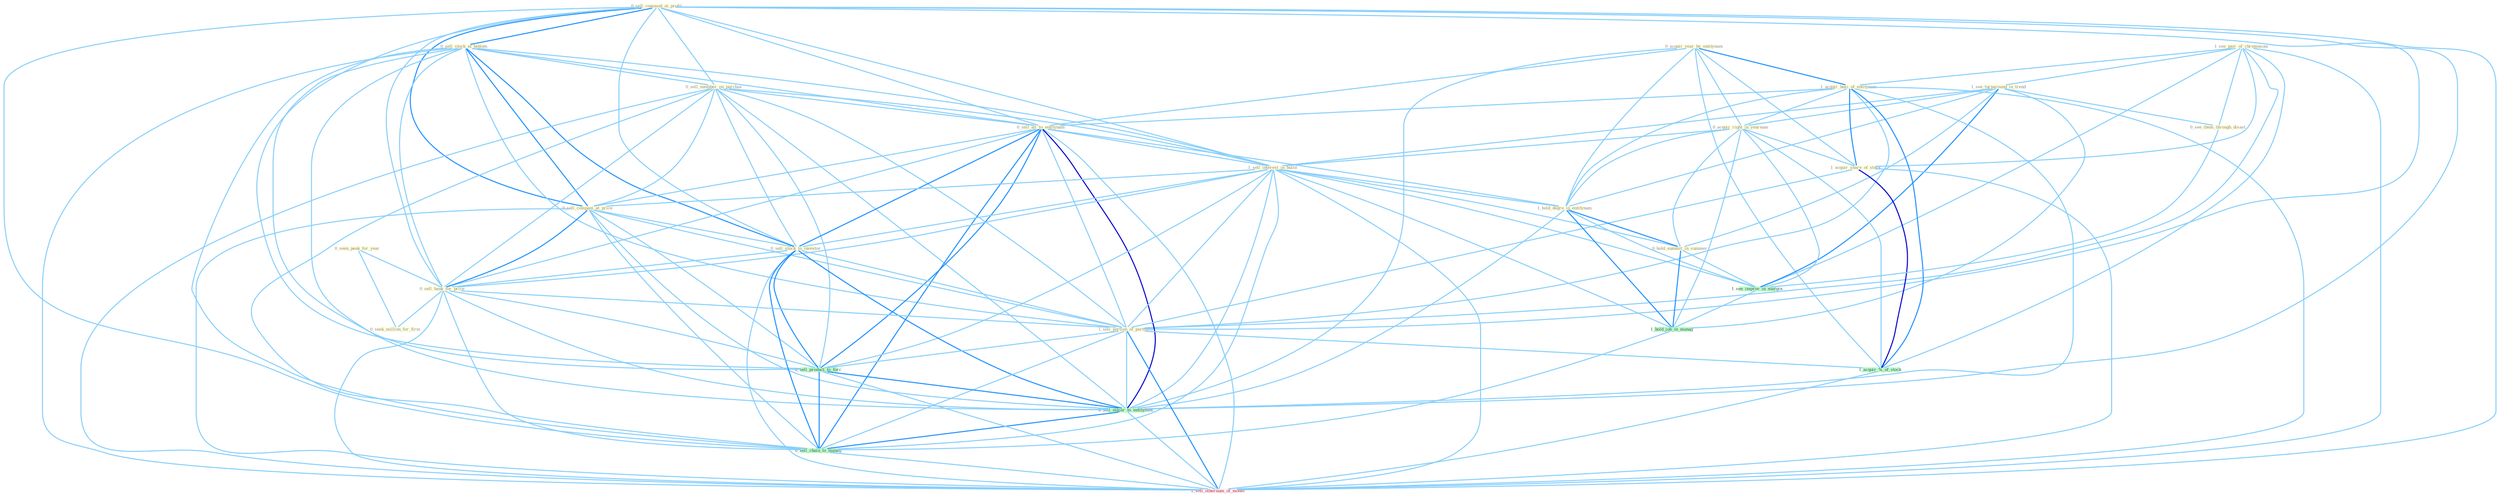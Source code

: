 Graph G{ 
    node
    [shape=polygon,style=filled,width=.5,height=.06,color="#BDFCC9",fixedsize=true,fontsize=4,
    fontcolor="#2f4f4f"];
    {node
    [color="#ffffe0", fontcolor="#8b7d6b"] "0_acquir_year_by_entitynam " "1_see_pair_of_chromosom " "1_see_turnaround_in_trend " "0_sell_commod_at_profit " "0_sell_stock_at_bottom " "1_acquir_busi_of_entitynam " "0_sell_member_on_purchas " "0_sell_all_to_entitynam " "0_acquir_right_in_yearnum " "1_acquir_share_of_stock " "0_seen_peak_for_year " "1_sell_interest_in_build " "0_sell_compani_at_price " "1_hold_degre_in_entitynam " "0_sell_stock_to_investor " "0_see_them_through_disast " "0_sell_bank_for_price " "0_seek_million_for_firm " "0_hold_summit_in_summer " "1_sell_portion_of_portfolio "}
{node [color="#fff0f5", fontcolor="#b22222"] "1_sell_othernum_of_model "}
edge [color="#B0E2FF"];

	"0_acquir_year_by_entitynam " -- "1_acquir_busi_of_entitynam " [w="2", color="#1e90ff" , len=0.8];
	"0_acquir_year_by_entitynam " -- "0_sell_all_to_entitynam " [w="1", color="#87cefa" ];
	"0_acquir_year_by_entitynam " -- "0_acquir_right_in_yearnum " [w="1", color="#87cefa" ];
	"0_acquir_year_by_entitynam " -- "1_acquir_share_of_stock " [w="1", color="#87cefa" ];
	"0_acquir_year_by_entitynam " -- "1_hold_degre_in_entitynam " [w="1", color="#87cefa" ];
	"0_acquir_year_by_entitynam " -- "1_acquir_%_of_stock " [w="1", color="#87cefa" ];
	"0_acquir_year_by_entitynam " -- "0_sell_major_to_entitynam " [w="1", color="#87cefa" ];
	"1_see_pair_of_chromosom " -- "1_see_turnaround_in_trend " [w="1", color="#87cefa" ];
	"1_see_pair_of_chromosom " -- "1_acquir_busi_of_entitynam " [w="1", color="#87cefa" ];
	"1_see_pair_of_chromosom " -- "1_acquir_share_of_stock " [w="1", color="#87cefa" ];
	"1_see_pair_of_chromosom " -- "0_see_them_through_disast " [w="1", color="#87cefa" ];
	"1_see_pair_of_chromosom " -- "1_sell_portion_of_portfolio " [w="1", color="#87cefa" ];
	"1_see_pair_of_chromosom " -- "1_see_improv_in_margin " [w="1", color="#87cefa" ];
	"1_see_pair_of_chromosom " -- "1_acquir_%_of_stock " [w="1", color="#87cefa" ];
	"1_see_pair_of_chromosom " -- "1_sell_othernum_of_model " [w="1", color="#87cefa" ];
	"1_see_turnaround_in_trend " -- "0_acquir_right_in_yearnum " [w="1", color="#87cefa" ];
	"1_see_turnaround_in_trend " -- "1_sell_interest_in_build " [w="1", color="#87cefa" ];
	"1_see_turnaround_in_trend " -- "1_hold_degre_in_entitynam " [w="1", color="#87cefa" ];
	"1_see_turnaround_in_trend " -- "0_see_them_through_disast " [w="1", color="#87cefa" ];
	"1_see_turnaround_in_trend " -- "0_hold_summit_in_summer " [w="1", color="#87cefa" ];
	"1_see_turnaround_in_trend " -- "1_see_improv_in_margin " [w="2", color="#1e90ff" , len=0.8];
	"1_see_turnaround_in_trend " -- "1_hold_job_in_manag " [w="1", color="#87cefa" ];
	"0_sell_commod_at_profit " -- "0_sell_stock_at_bottom " [w="2", color="#1e90ff" , len=0.8];
	"0_sell_commod_at_profit " -- "0_sell_member_on_purchas " [w="1", color="#87cefa" ];
	"0_sell_commod_at_profit " -- "0_sell_all_to_entitynam " [w="1", color="#87cefa" ];
	"0_sell_commod_at_profit " -- "1_sell_interest_in_build " [w="1", color="#87cefa" ];
	"0_sell_commod_at_profit " -- "0_sell_compani_at_price " [w="2", color="#1e90ff" , len=0.8];
	"0_sell_commod_at_profit " -- "0_sell_stock_to_investor " [w="1", color="#87cefa" ];
	"0_sell_commod_at_profit " -- "0_sell_bank_for_price " [w="1", color="#87cefa" ];
	"0_sell_commod_at_profit " -- "1_sell_portion_of_portfolio " [w="1", color="#87cefa" ];
	"0_sell_commod_at_profit " -- "0_sell_product_to_forc " [w="1", color="#87cefa" ];
	"0_sell_commod_at_profit " -- "0_sell_major_to_entitynam " [w="1", color="#87cefa" ];
	"0_sell_commod_at_profit " -- "0_sell_chain_to_manag " [w="1", color="#87cefa" ];
	"0_sell_commod_at_profit " -- "1_sell_othernum_of_model " [w="1", color="#87cefa" ];
	"0_sell_stock_at_bottom " -- "0_sell_member_on_purchas " [w="1", color="#87cefa" ];
	"0_sell_stock_at_bottom " -- "0_sell_all_to_entitynam " [w="1", color="#87cefa" ];
	"0_sell_stock_at_bottom " -- "1_sell_interest_in_build " [w="1", color="#87cefa" ];
	"0_sell_stock_at_bottom " -- "0_sell_compani_at_price " [w="2", color="#1e90ff" , len=0.8];
	"0_sell_stock_at_bottom " -- "0_sell_stock_to_investor " [w="2", color="#1e90ff" , len=0.8];
	"0_sell_stock_at_bottom " -- "0_sell_bank_for_price " [w="1", color="#87cefa" ];
	"0_sell_stock_at_bottom " -- "1_sell_portion_of_portfolio " [w="1", color="#87cefa" ];
	"0_sell_stock_at_bottom " -- "0_sell_product_to_forc " [w="1", color="#87cefa" ];
	"0_sell_stock_at_bottom " -- "0_sell_major_to_entitynam " [w="1", color="#87cefa" ];
	"0_sell_stock_at_bottom " -- "0_sell_chain_to_manag " [w="1", color="#87cefa" ];
	"0_sell_stock_at_bottom " -- "1_sell_othernum_of_model " [w="1", color="#87cefa" ];
	"1_acquir_busi_of_entitynam " -- "0_sell_all_to_entitynam " [w="1", color="#87cefa" ];
	"1_acquir_busi_of_entitynam " -- "0_acquir_right_in_yearnum " [w="1", color="#87cefa" ];
	"1_acquir_busi_of_entitynam " -- "1_acquir_share_of_stock " [w="2", color="#1e90ff" , len=0.8];
	"1_acquir_busi_of_entitynam " -- "1_hold_degre_in_entitynam " [w="1", color="#87cefa" ];
	"1_acquir_busi_of_entitynam " -- "1_sell_portion_of_portfolio " [w="1", color="#87cefa" ];
	"1_acquir_busi_of_entitynam " -- "1_acquir_%_of_stock " [w="2", color="#1e90ff" , len=0.8];
	"1_acquir_busi_of_entitynam " -- "0_sell_major_to_entitynam " [w="1", color="#87cefa" ];
	"1_acquir_busi_of_entitynam " -- "1_sell_othernum_of_model " [w="1", color="#87cefa" ];
	"0_sell_member_on_purchas " -- "0_sell_all_to_entitynam " [w="1", color="#87cefa" ];
	"0_sell_member_on_purchas " -- "1_sell_interest_in_build " [w="1", color="#87cefa" ];
	"0_sell_member_on_purchas " -- "0_sell_compani_at_price " [w="1", color="#87cefa" ];
	"0_sell_member_on_purchas " -- "0_sell_stock_to_investor " [w="1", color="#87cefa" ];
	"0_sell_member_on_purchas " -- "0_sell_bank_for_price " [w="1", color="#87cefa" ];
	"0_sell_member_on_purchas " -- "1_sell_portion_of_portfolio " [w="1", color="#87cefa" ];
	"0_sell_member_on_purchas " -- "0_sell_product_to_forc " [w="1", color="#87cefa" ];
	"0_sell_member_on_purchas " -- "0_sell_major_to_entitynam " [w="1", color="#87cefa" ];
	"0_sell_member_on_purchas " -- "0_sell_chain_to_manag " [w="1", color="#87cefa" ];
	"0_sell_member_on_purchas " -- "1_sell_othernum_of_model " [w="1", color="#87cefa" ];
	"0_sell_all_to_entitynam " -- "1_sell_interest_in_build " [w="1", color="#87cefa" ];
	"0_sell_all_to_entitynam " -- "0_sell_compani_at_price " [w="1", color="#87cefa" ];
	"0_sell_all_to_entitynam " -- "1_hold_degre_in_entitynam " [w="1", color="#87cefa" ];
	"0_sell_all_to_entitynam " -- "0_sell_stock_to_investor " [w="2", color="#1e90ff" , len=0.8];
	"0_sell_all_to_entitynam " -- "0_sell_bank_for_price " [w="1", color="#87cefa" ];
	"0_sell_all_to_entitynam " -- "1_sell_portion_of_portfolio " [w="1", color="#87cefa" ];
	"0_sell_all_to_entitynam " -- "0_sell_product_to_forc " [w="2", color="#1e90ff" , len=0.8];
	"0_sell_all_to_entitynam " -- "0_sell_major_to_entitynam " [w="3", color="#0000cd" , len=0.6];
	"0_sell_all_to_entitynam " -- "0_sell_chain_to_manag " [w="2", color="#1e90ff" , len=0.8];
	"0_sell_all_to_entitynam " -- "1_sell_othernum_of_model " [w="1", color="#87cefa" ];
	"0_acquir_right_in_yearnum " -- "1_acquir_share_of_stock " [w="1", color="#87cefa" ];
	"0_acquir_right_in_yearnum " -- "1_sell_interest_in_build " [w="1", color="#87cefa" ];
	"0_acquir_right_in_yearnum " -- "1_hold_degre_in_entitynam " [w="1", color="#87cefa" ];
	"0_acquir_right_in_yearnum " -- "0_hold_summit_in_summer " [w="1", color="#87cefa" ];
	"0_acquir_right_in_yearnum " -- "1_see_improv_in_margin " [w="1", color="#87cefa" ];
	"0_acquir_right_in_yearnum " -- "1_acquir_%_of_stock " [w="1", color="#87cefa" ];
	"0_acquir_right_in_yearnum " -- "1_hold_job_in_manag " [w="1", color="#87cefa" ];
	"1_acquir_share_of_stock " -- "1_sell_portion_of_portfolio " [w="1", color="#87cefa" ];
	"1_acquir_share_of_stock " -- "1_acquir_%_of_stock " [w="3", color="#0000cd" , len=0.6];
	"1_acquir_share_of_stock " -- "1_sell_othernum_of_model " [w="1", color="#87cefa" ];
	"0_seen_peak_for_year " -- "0_sell_bank_for_price " [w="1", color="#87cefa" ];
	"0_seen_peak_for_year " -- "0_seek_million_for_firm " [w="1", color="#87cefa" ];
	"1_sell_interest_in_build " -- "0_sell_compani_at_price " [w="1", color="#87cefa" ];
	"1_sell_interest_in_build " -- "1_hold_degre_in_entitynam " [w="1", color="#87cefa" ];
	"1_sell_interest_in_build " -- "0_sell_stock_to_investor " [w="1", color="#87cefa" ];
	"1_sell_interest_in_build " -- "0_sell_bank_for_price " [w="1", color="#87cefa" ];
	"1_sell_interest_in_build " -- "0_hold_summit_in_summer " [w="1", color="#87cefa" ];
	"1_sell_interest_in_build " -- "1_sell_portion_of_portfolio " [w="1", color="#87cefa" ];
	"1_sell_interest_in_build " -- "1_see_improv_in_margin " [w="1", color="#87cefa" ];
	"1_sell_interest_in_build " -- "1_hold_job_in_manag " [w="1", color="#87cefa" ];
	"1_sell_interest_in_build " -- "0_sell_product_to_forc " [w="1", color="#87cefa" ];
	"1_sell_interest_in_build " -- "0_sell_major_to_entitynam " [w="1", color="#87cefa" ];
	"1_sell_interest_in_build " -- "0_sell_chain_to_manag " [w="1", color="#87cefa" ];
	"1_sell_interest_in_build " -- "1_sell_othernum_of_model " [w="1", color="#87cefa" ];
	"0_sell_compani_at_price " -- "0_sell_stock_to_investor " [w="1", color="#87cefa" ];
	"0_sell_compani_at_price " -- "0_sell_bank_for_price " [w="2", color="#1e90ff" , len=0.8];
	"0_sell_compani_at_price " -- "1_sell_portion_of_portfolio " [w="1", color="#87cefa" ];
	"0_sell_compani_at_price " -- "0_sell_product_to_forc " [w="1", color="#87cefa" ];
	"0_sell_compani_at_price " -- "0_sell_major_to_entitynam " [w="1", color="#87cefa" ];
	"0_sell_compani_at_price " -- "0_sell_chain_to_manag " [w="1", color="#87cefa" ];
	"0_sell_compani_at_price " -- "1_sell_othernum_of_model " [w="1", color="#87cefa" ];
	"1_hold_degre_in_entitynam " -- "0_hold_summit_in_summer " [w="2", color="#1e90ff" , len=0.8];
	"1_hold_degre_in_entitynam " -- "1_see_improv_in_margin " [w="1", color="#87cefa" ];
	"1_hold_degre_in_entitynam " -- "1_hold_job_in_manag " [w="2", color="#1e90ff" , len=0.8];
	"1_hold_degre_in_entitynam " -- "0_sell_major_to_entitynam " [w="1", color="#87cefa" ];
	"0_sell_stock_to_investor " -- "0_sell_bank_for_price " [w="1", color="#87cefa" ];
	"0_sell_stock_to_investor " -- "1_sell_portion_of_portfolio " [w="1", color="#87cefa" ];
	"0_sell_stock_to_investor " -- "0_sell_product_to_forc " [w="2", color="#1e90ff" , len=0.8];
	"0_sell_stock_to_investor " -- "0_sell_major_to_entitynam " [w="2", color="#1e90ff" , len=0.8];
	"0_sell_stock_to_investor " -- "0_sell_chain_to_manag " [w="2", color="#1e90ff" , len=0.8];
	"0_sell_stock_to_investor " -- "1_sell_othernum_of_model " [w="1", color="#87cefa" ];
	"0_see_them_through_disast " -- "1_see_improv_in_margin " [w="1", color="#87cefa" ];
	"0_sell_bank_for_price " -- "0_seek_million_for_firm " [w="1", color="#87cefa" ];
	"0_sell_bank_for_price " -- "1_sell_portion_of_portfolio " [w="1", color="#87cefa" ];
	"0_sell_bank_for_price " -- "0_sell_product_to_forc " [w="1", color="#87cefa" ];
	"0_sell_bank_for_price " -- "0_sell_major_to_entitynam " [w="1", color="#87cefa" ];
	"0_sell_bank_for_price " -- "0_sell_chain_to_manag " [w="1", color="#87cefa" ];
	"0_sell_bank_for_price " -- "1_sell_othernum_of_model " [w="1", color="#87cefa" ];
	"0_hold_summit_in_summer " -- "1_see_improv_in_margin " [w="1", color="#87cefa" ];
	"0_hold_summit_in_summer " -- "1_hold_job_in_manag " [w="2", color="#1e90ff" , len=0.8];
	"1_sell_portion_of_portfolio " -- "1_acquir_%_of_stock " [w="1", color="#87cefa" ];
	"1_sell_portion_of_portfolio " -- "0_sell_product_to_forc " [w="1", color="#87cefa" ];
	"1_sell_portion_of_portfolio " -- "0_sell_major_to_entitynam " [w="1", color="#87cefa" ];
	"1_sell_portion_of_portfolio " -- "0_sell_chain_to_manag " [w="1", color="#87cefa" ];
	"1_sell_portion_of_portfolio " -- "1_sell_othernum_of_model " [w="2", color="#1e90ff" , len=0.8];
	"1_see_improv_in_margin " -- "1_hold_job_in_manag " [w="1", color="#87cefa" ];
	"1_acquir_%_of_stock " -- "1_sell_othernum_of_model " [w="1", color="#87cefa" ];
	"1_hold_job_in_manag " -- "0_sell_chain_to_manag " [w="1", color="#87cefa" ];
	"0_sell_product_to_forc " -- "0_sell_major_to_entitynam " [w="2", color="#1e90ff" , len=0.8];
	"0_sell_product_to_forc " -- "0_sell_chain_to_manag " [w="2", color="#1e90ff" , len=0.8];
	"0_sell_product_to_forc " -- "1_sell_othernum_of_model " [w="1", color="#87cefa" ];
	"0_sell_major_to_entitynam " -- "0_sell_chain_to_manag " [w="2", color="#1e90ff" , len=0.8];
	"0_sell_major_to_entitynam " -- "1_sell_othernum_of_model " [w="1", color="#87cefa" ];
	"0_sell_chain_to_manag " -- "1_sell_othernum_of_model " [w="1", color="#87cefa" ];
}
